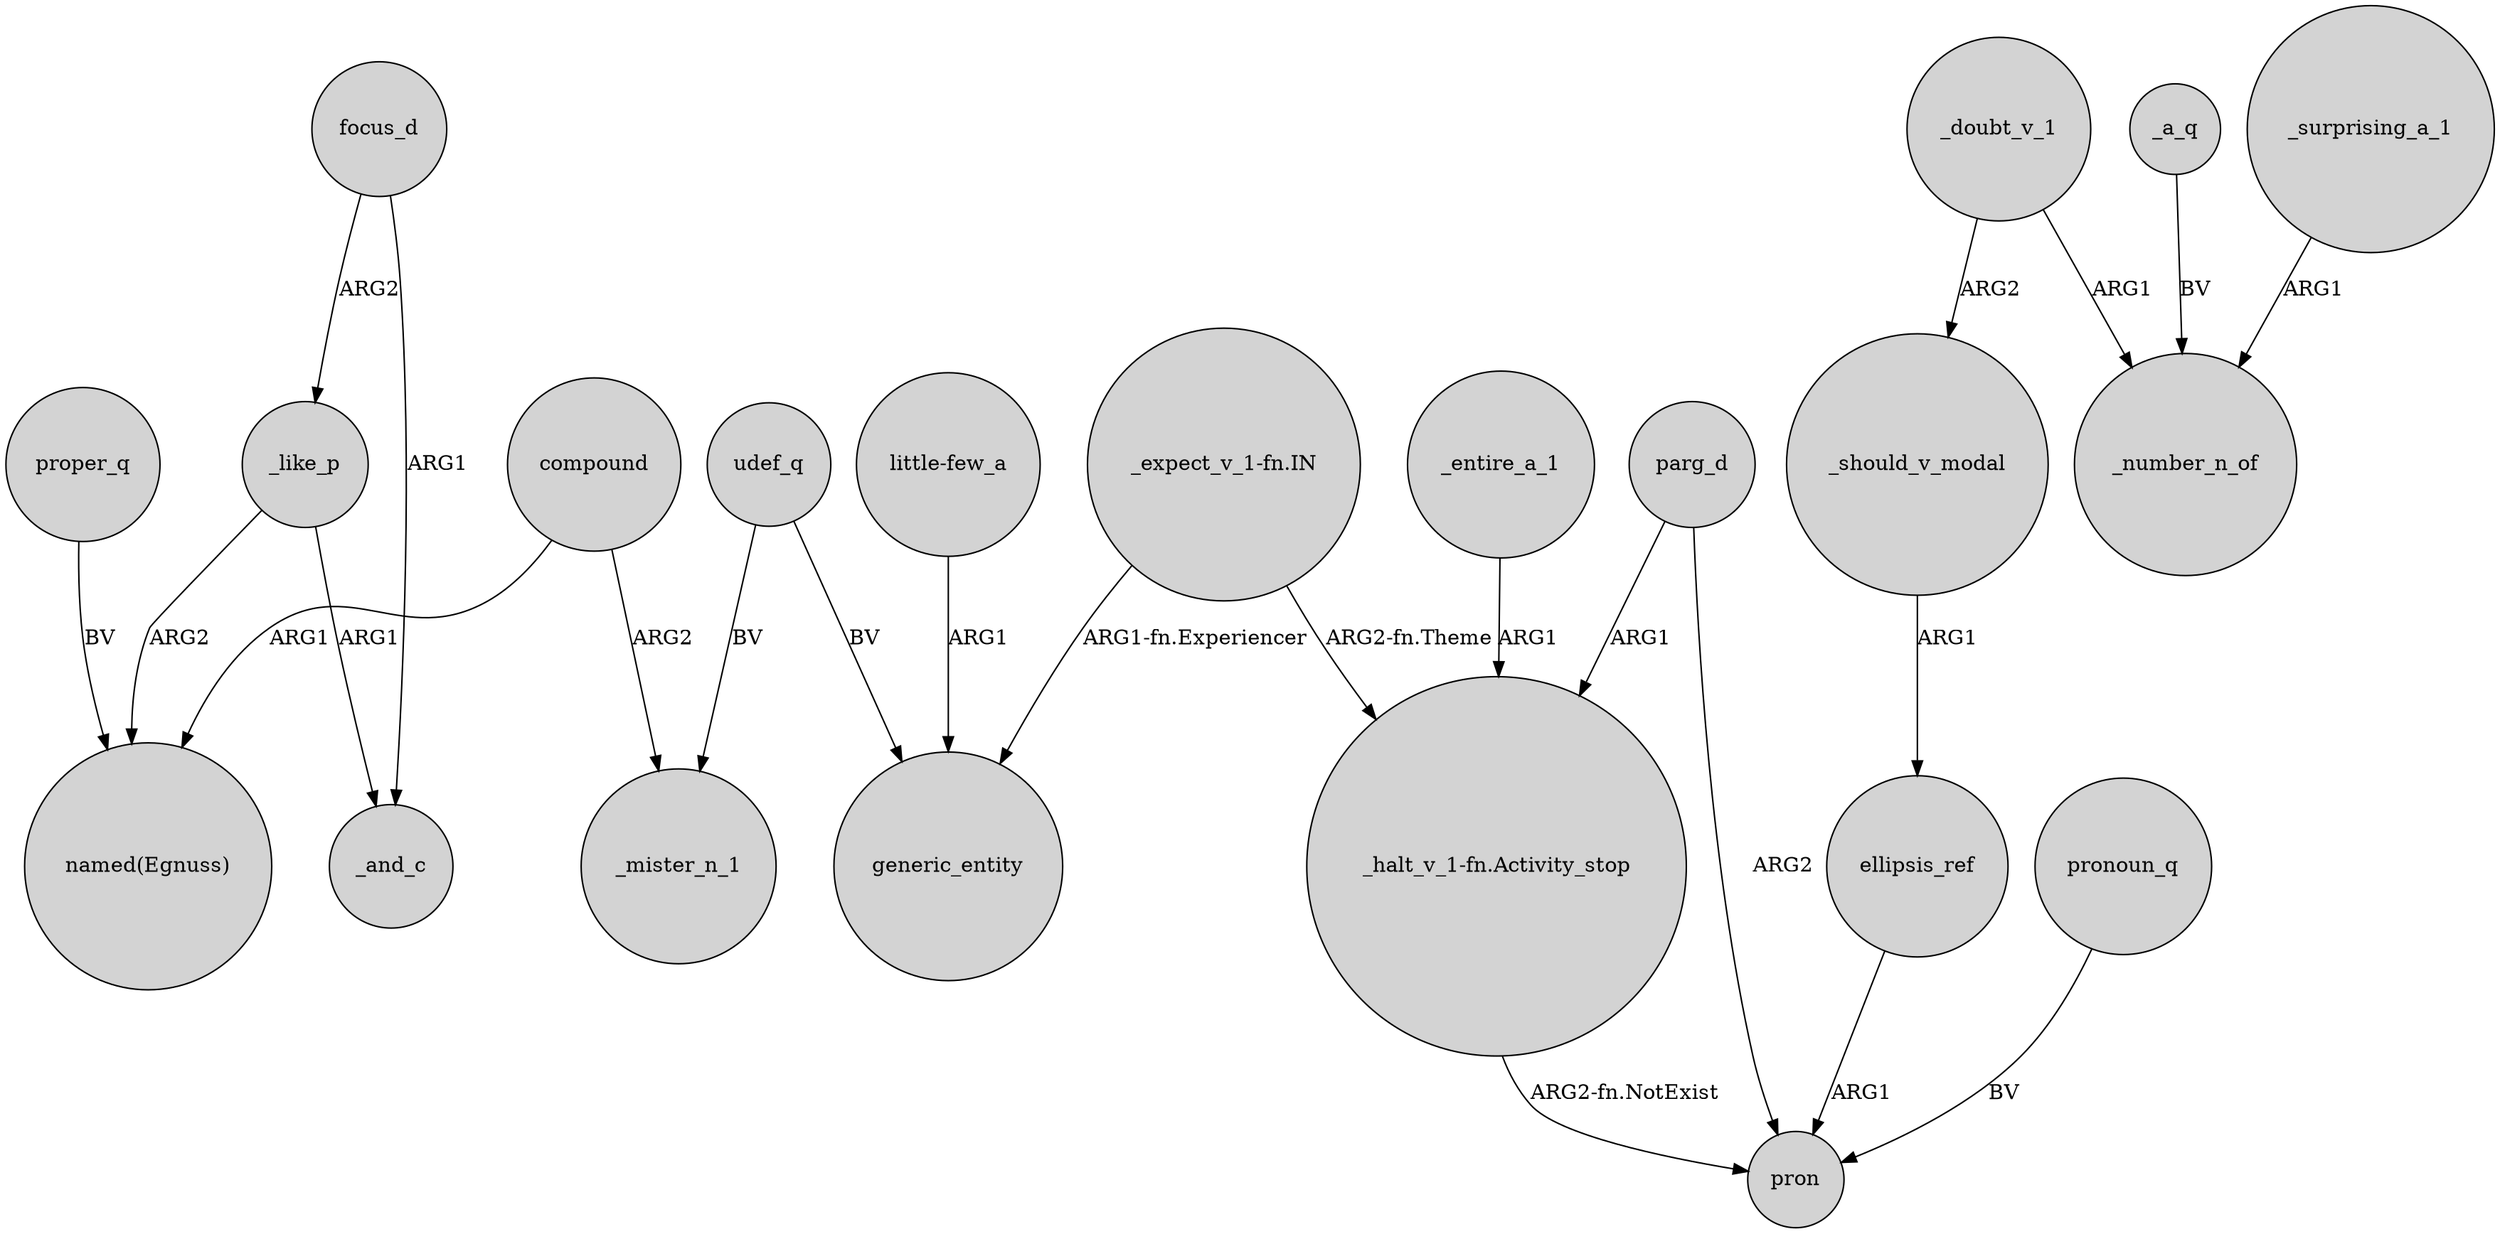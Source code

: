 digraph {
	node [shape=circle style=filled]
	proper_q -> "named(Egnuss)" [label=BV]
	udef_q -> generic_entity [label=BV]
	_a_q -> _number_n_of [label=BV]
	"_halt_v_1-fn.Activity_stop" -> pron [label="ARG2-fn.NotExist"]
	focus_d -> _like_p [label=ARG2]
	compound -> _mister_n_1 [label=ARG2]
	_doubt_v_1 -> _should_v_modal [label=ARG2]
	udef_q -> _mister_n_1 [label=BV]
	ellipsis_ref -> pron [label=ARG1]
	_doubt_v_1 -> _number_n_of [label=ARG1]
	_entire_a_1 -> "_halt_v_1-fn.Activity_stop" [label=ARG1]
	"_expect_v_1-fn.IN" -> "_halt_v_1-fn.Activity_stop" [label="ARG2-fn.Theme"]
	parg_d -> pron [label=ARG2]
	pronoun_q -> pron [label=BV]
	compound -> "named(Egnuss)" [label=ARG1]
	_surprising_a_1 -> _number_n_of [label=ARG1]
	_like_p -> "named(Egnuss)" [label=ARG2]
	focus_d -> _and_c [label=ARG1]
	_like_p -> _and_c [label=ARG1]
	"_expect_v_1-fn.IN" -> generic_entity [label="ARG1-fn.Experiencer"]
	_should_v_modal -> ellipsis_ref [label=ARG1]
	parg_d -> "_halt_v_1-fn.Activity_stop" [label=ARG1]
	"little-few_a" -> generic_entity [label=ARG1]
}
